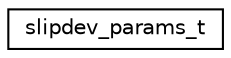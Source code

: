 digraph "Graphical Class Hierarchy"
{
 // LATEX_PDF_SIZE
  edge [fontname="Helvetica",fontsize="10",labelfontname="Helvetica",labelfontsize="10"];
  node [fontname="Helvetica",fontsize="10",shape=record];
  rankdir="LR";
  Node0 [label="slipdev_params_t",height=0.2,width=0.4,color="black", fillcolor="white", style="filled",URL="$structslipdev__params__t.html",tooltip="Configuration parameters for a slipdev."];
}
